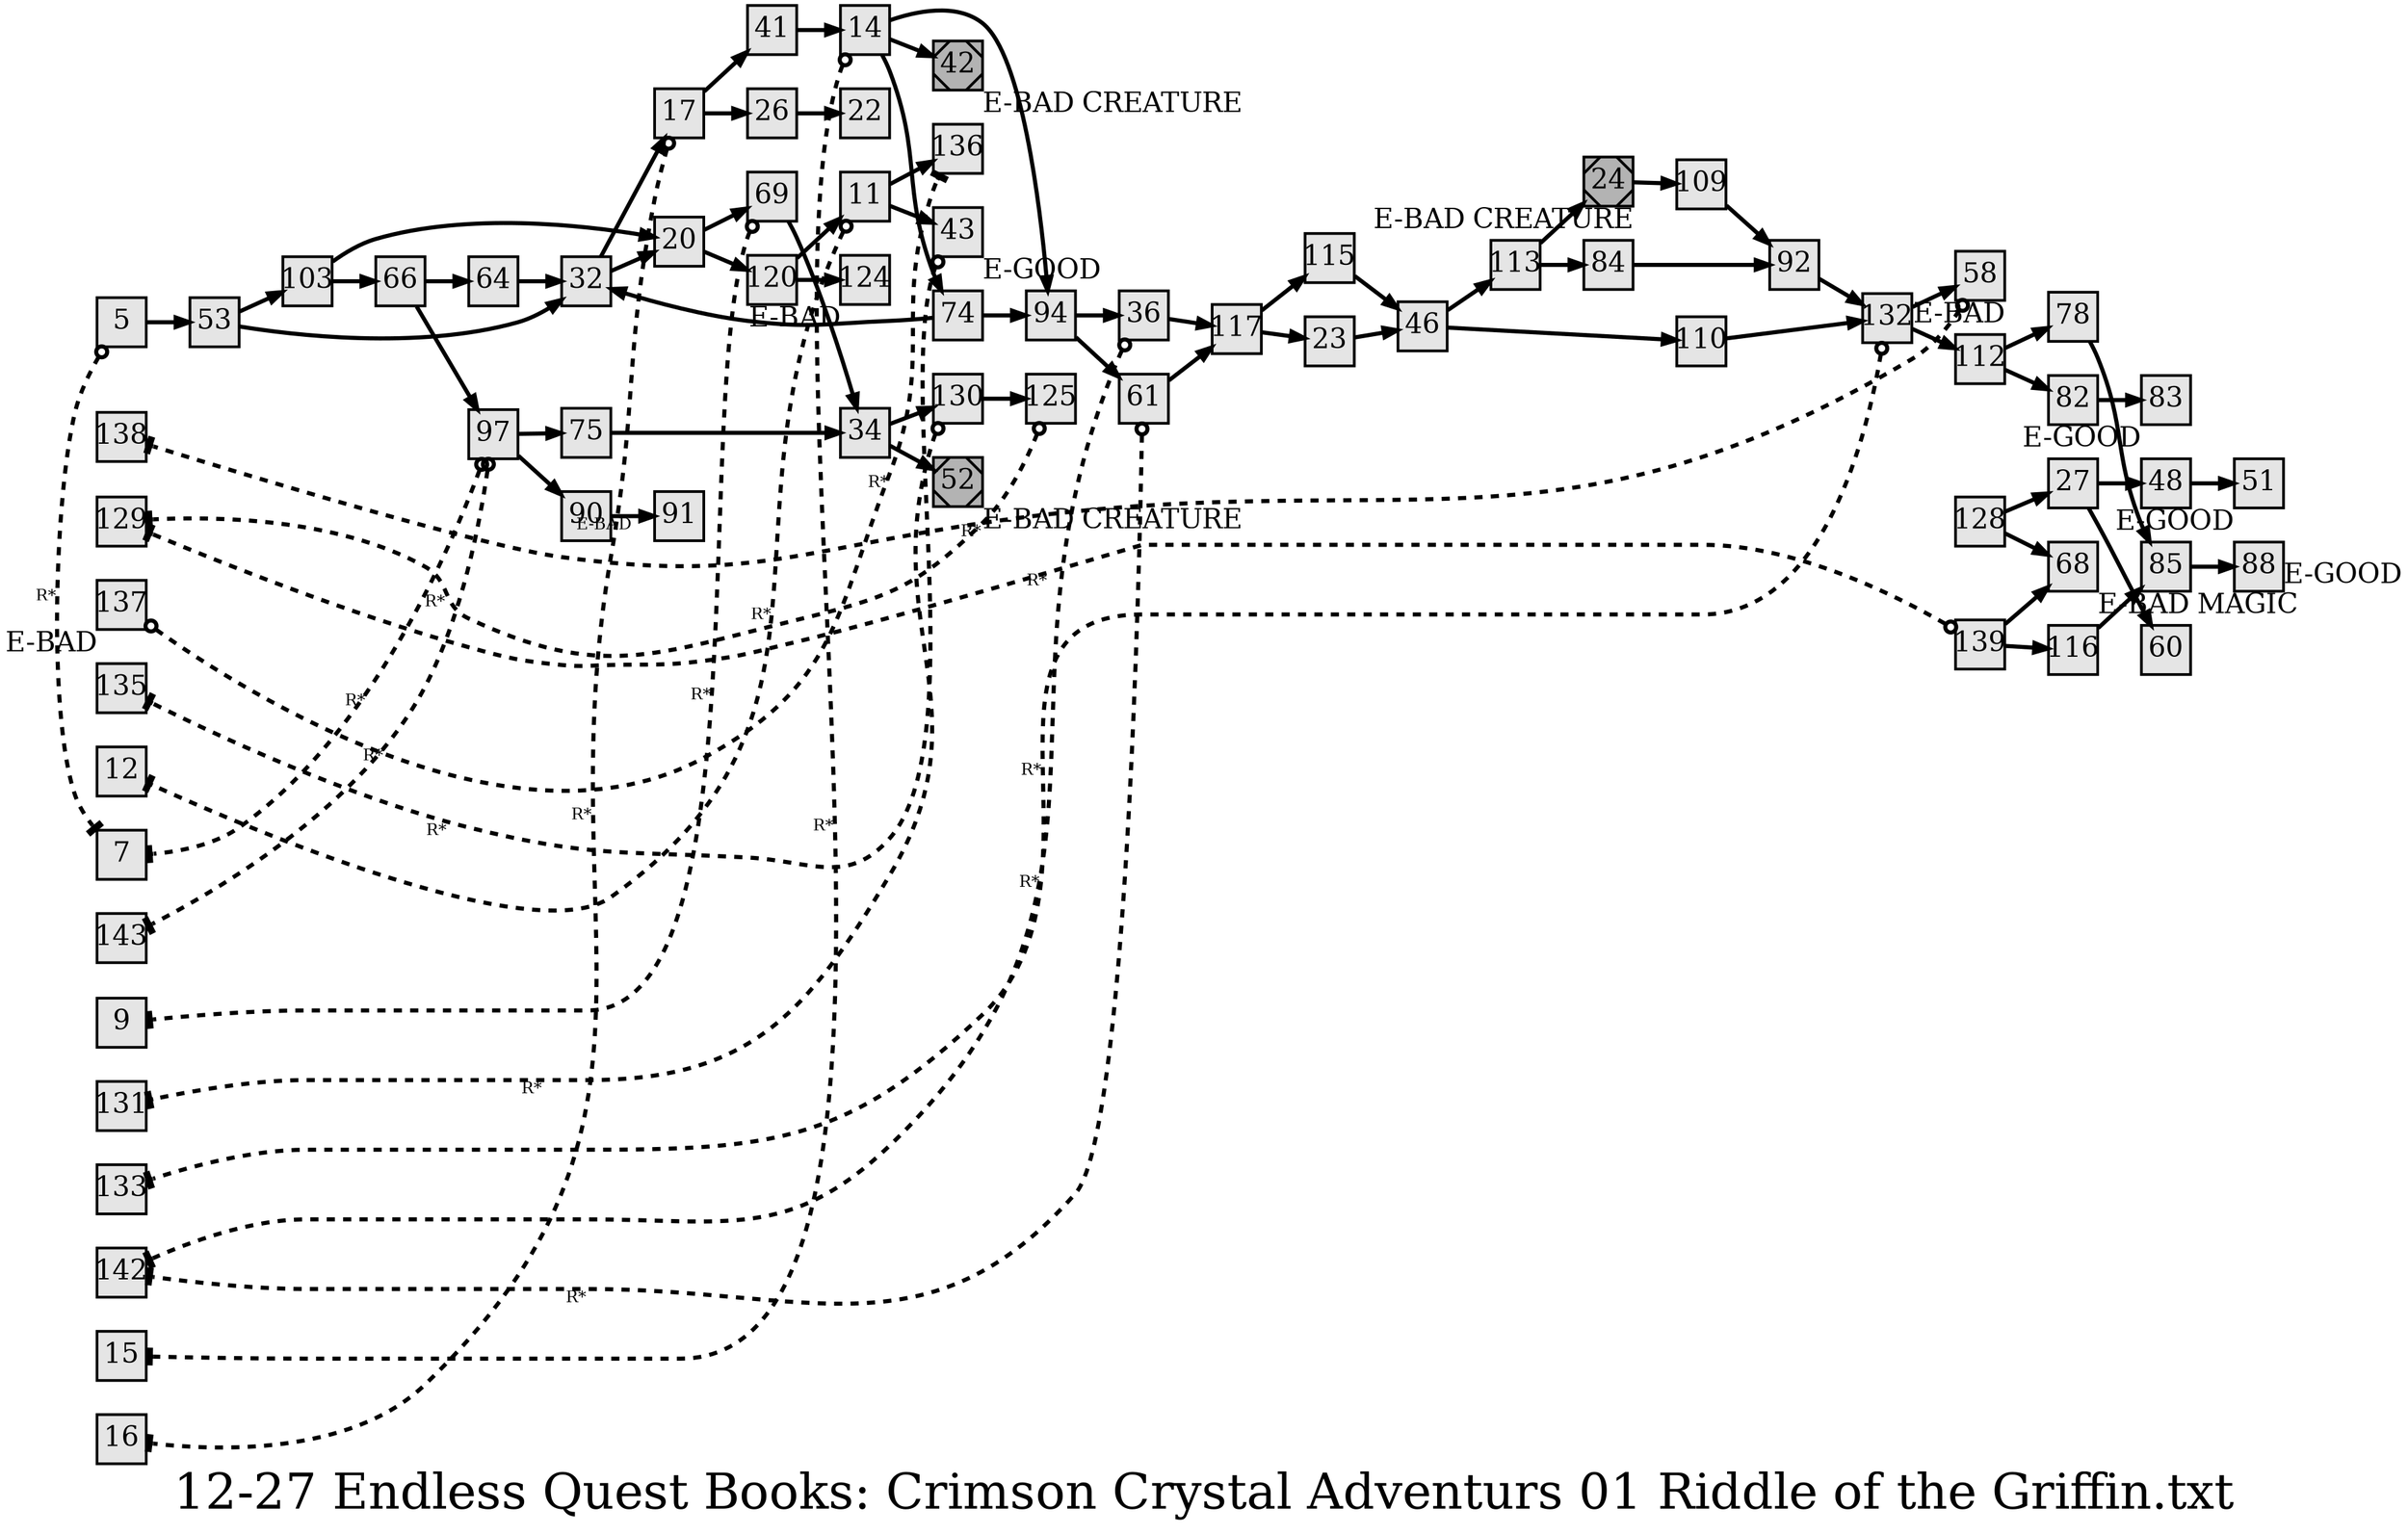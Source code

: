 digraph g{
  graph [ label="12-27 Endless Quest Books: Crimson Crystal Adventurs 01 Riddle of the Griffin.txt" rankdir=LR, ordering=out, fontsize=36, nodesep="0.35", ranksep="0.45"];
  node  [shape=rect, penwidth=2, fontsize=20, style=filled, fillcolor=grey90, margin="0,0", labelfloat=true, regular=true, fixedsize=true];
  edge  [labelfloat=true, penwidth=3, fontsize=12];

  5 -> 7	[ xlabel="R*", dir=both, arrowhead=tee, arrowtail=odot, style=dashed, constraint=false ];
  5 -> 53;
  11 -> 12	[ xlabel="R*", dir=both, arrowhead=tee, arrowtail=odot, style=dashed, constraint=false ];
  11 -> 136;
  11 -> 43;
  14 -> 15	[ xlabel="R*", dir=both, arrowhead=tee, arrowtail=odot, style=dashed, constraint=false ];
  14 -> 94;
  14 -> 42;
  14 -> 74;
  17 -> 16	[ xlabel="R*", dir=both, arrowhead=tee, arrowtail=odot, style=dashed, constraint=false ];
  17 -> 41;
  17 -> 26;
  20 -> 69;
  20 -> 120;
  23 -> 46;
  24 -> 109;
  24	[ xlabel="E-BAD CREATURE", shape=Msquare, fontsize=20, fillcolor=grey70 ];
  26 -> 22;
  27 -> 48;
  27 -> 60;
  32 -> 17;
  32 -> 20;
  34 -> 130;
  34 -> 52;
  36 -> 142	[ xlabel="R*", dir=both, arrowhead=tee, arrowtail=odot, style=dashed, constraint=false ];
  36 -> 117;
  41 -> 14;
  42	[ xlabel="E-BAD CREATURE", shape=Msquare, fontsize=20, fillcolor=grey70 ];
  43 -> 135	[ xlabel="R*", dir=both, arrowhead=tee, arrowtail=odot, style=dashed, constraint=false ];
  43	[ xlabel="E-GOOD" ];
  46 -> 113;
  46 -> 110;
  48 -> 51;
  51	[ xlabel="E-GOOD" ];
  52	[ xlabel="E-BAD CREATURE", shape=Msquare, fontsize=20, fillcolor=grey70 ];
  53 -> 103;
  53 -> 32;
  58 -> 138	[ xlabel="R*", dir=both, arrowhead=tee, arrowtail=odot, style=dashed, constraint=false ];
  58	[ xlabel="E-BAD" ];
  61 -> 142	[ xlabel="R*", dir=both, arrowhead=tee, arrowtail=odot, style=dashed, constraint=false ];
  61 -> 117;
  64 -> 32;
  66 -> 64;
  66 -> 97;
  68	[ xlabel="E-BAD MAGIC" ];
  69 -> 9	[ xlabel="R*", dir=both, arrowhead=tee, arrowtail=odot, style=dashed, constraint=false ];
  69 -> 34;
  74 -> 32;
  74 -> 94;
  75 -> 34;
  78 -> 85;
  82 -> 83;
  83	[ xlabel="E-GOOD" ];
  84 -> 92;
  85 -> 88;
  88	[ xlabel="E-GOOD" ];
  90 -> 91	[ xlabel="E-BAD" ];
  92 -> 132;
  94 -> 36;
  94 -> 61;
  97 -> 7	[ xlabel="R*", dir=both, arrowhead=tee, arrowtail=odot, style=dashed, constraint=false ];
  97 -> 143	[ xlabel="R*", dir=both, arrowhead=tee, arrowtail=odot, style=dashed, constraint=false ];
  97 -> 75;
  97 -> 90;
  103 -> 20;
  103 -> 66;
  109 -> 92;
  110 -> 132;
  112 -> 78;
  112 -> 82;
  113 -> 24;
  113 -> 84;
  115 -> 46;
  116 -> 85;
  117 -> 115;
  117 -> 23;
  120 -> 11;
  120 -> 124;
  124	[ xlabel="E-BAD" ];
  125 -> 129	[ xlabel="R*", dir=both, arrowhead=tee, arrowtail=odot, style=dashed, constraint=false ];
  128 -> 27;
  128 -> 68;
  130 -> 131	[ xlabel="R*", dir=both, arrowhead=tee, arrowtail=odot, style=dashed, constraint=false ];
  130 -> 125;
  132 -> 133	[ xlabel="R*", dir=both, arrowhead=tee, arrowtail=odot, style=dashed, constraint=false ];
  132 -> 58;
  132 -> 112;
  137 -> 136	[ xlabel="R*", dir=both, arrowhead=tee, arrowtail=odot, style=dashed, constraint=false ];
  137	[ xlabel="E-BAD" ];
  139 -> 129	[ xlabel="R*", dir=both, arrowhead=tee, arrowtail=odot, style=dashed, constraint=false ];
  139 -> 68;
  139 -> 116;
}

